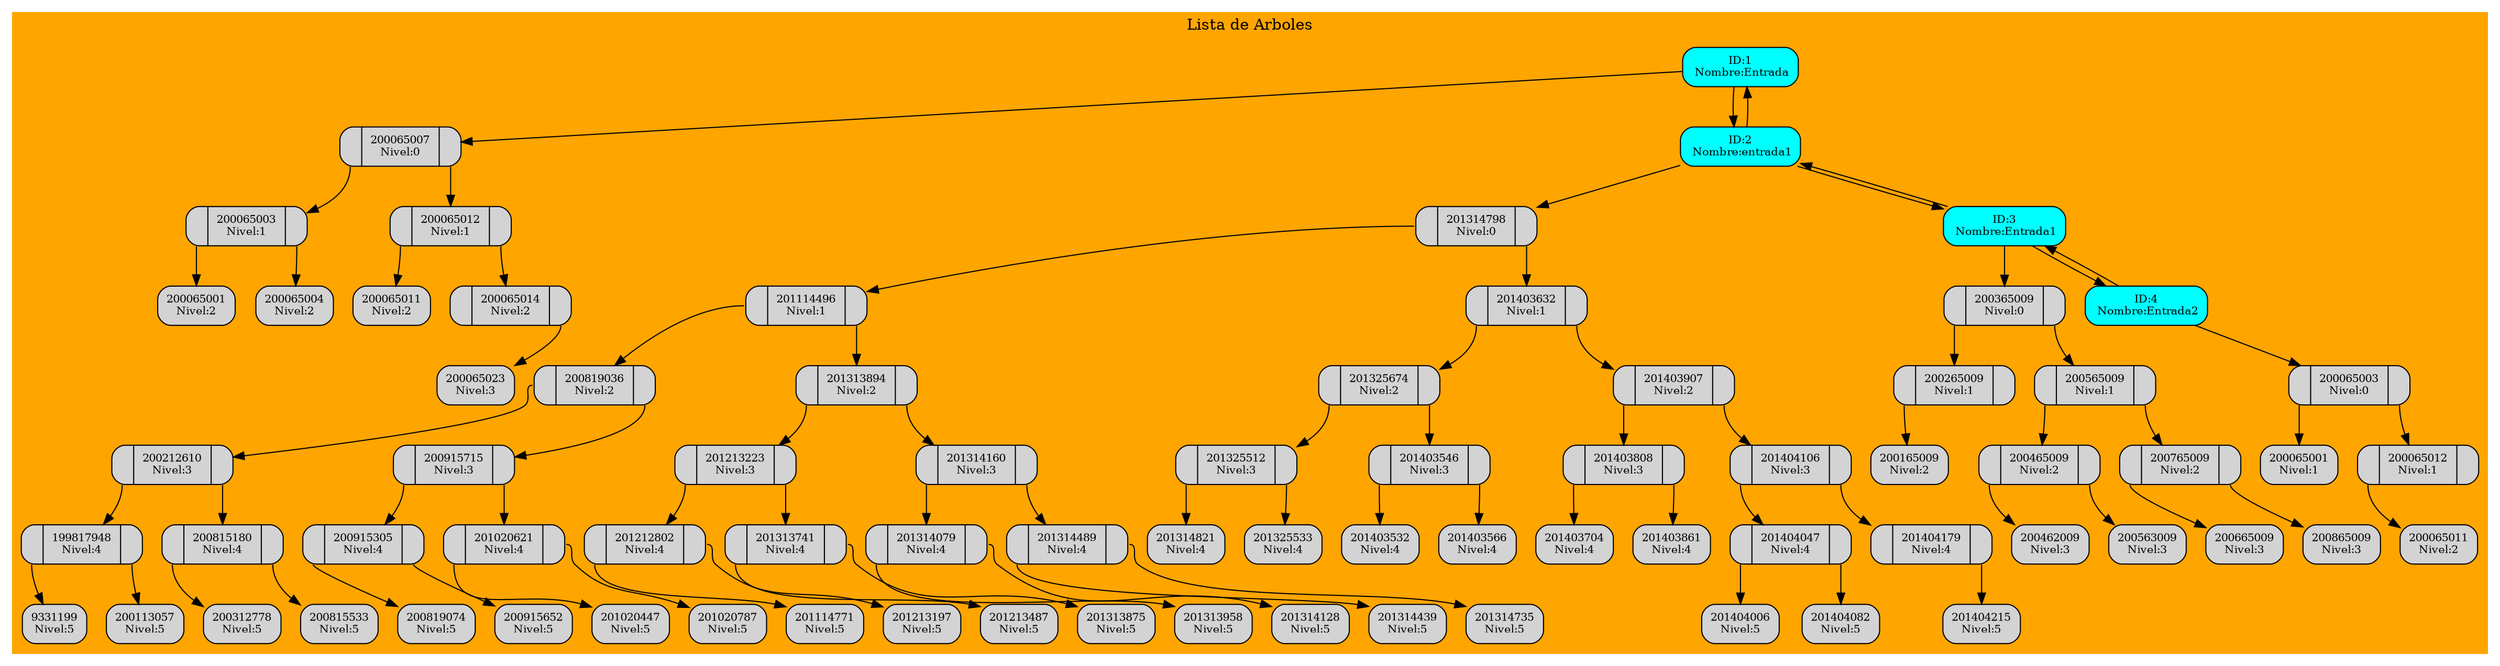 digraph g {
node [
fontsize = "10"
shape = "Mrecord"
];

subgraph cluster_1 {
node [style=filled];
"nodoD1"
[label="ID:1&#92;n Nombre:Entrada",fillcolor=cyan ];
"nodoB1" [label="<C0>|200065007&#92;nNivel:0|<C1>"];
"nodoB2" [label="<C0>|200065003&#92;nNivel:1|<C1>"];
"nodoB3" [label="200065001&#92;nNivel:2"];
nodoB2:C0->nodoB3;
"nodoB4" [label="200065004&#92;nNivel:2"];
nodoB2:C1->nodoB4;
nodoB1:C0->nodoB2;
"nodoB5" [label="<C0>|200065012&#92;nNivel:1|<C1>"];
"nodoB6" [label="200065011&#92;nNivel:2"];
nodoB5:C0->nodoB6;
"nodoB7" [label="<C0>|200065014&#92;nNivel:2|<C1>"];
"nodoB8" [label="200065023&#92;nNivel:3"];
nodoB7:C1->nodoB8;
nodoB5:C1->nodoB7;
nodoB1:C1->nodoB5;
"nodoD2"
[label="ID:2&#92;n Nombre:entrada1",fillcolor=cyan ];
"nodoB9" [label="<C0>|201314798&#92;nNivel:0|<C1>"];
"nodoB10" [label="<C0>|201114496&#92;nNivel:1|<C1>"];
"nodoB11" [label="<C0>|200819036&#92;nNivel:2|<C1>"];
"nodoB12" [label="<C0>|200212610&#92;nNivel:3|<C1>"];
"nodoB13" [label="<C0>|199817948&#92;nNivel:4|<C1>"];
"nodoB14" [label="9331199&#92;nNivel:5"];
nodoB13:C0->nodoB14;
"nodoB15" [label="200113057&#92;nNivel:5"];
nodoB13:C1->nodoB15;
nodoB12:C0->nodoB13;
"nodoB16" [label="<C0>|200815180&#92;nNivel:4|<C1>"];
"nodoB17" [label="200312778&#92;nNivel:5"];
nodoB16:C0->nodoB17;
"nodoB18" [label="200815533&#92;nNivel:5"];
nodoB16:C1->nodoB18;
nodoB12:C1->nodoB16;
nodoB11:C0->nodoB12;
"nodoB19" [label="<C0>|200915715&#92;nNivel:3|<C1>"];
"nodoB20" [label="<C0>|200915305&#92;nNivel:4|<C1>"];
"nodoB21" [label="200819074&#92;nNivel:5"];
nodoB20:C0->nodoB21;
"nodoB22" [label="200915652&#92;nNivel:5"];
nodoB20:C1->nodoB22;
nodoB19:C0->nodoB20;
"nodoB23" [label="<C0>|201020621&#92;nNivel:4|<C1>"];
"nodoB24" [label="201020447&#92;nNivel:5"];
nodoB23:C0->nodoB24;
"nodoB25" [label="201020787&#92;nNivel:5"];
nodoB23:C1->nodoB25;
nodoB19:C1->nodoB23;
nodoB11:C1->nodoB19;
nodoB10:C0->nodoB11;
"nodoB26" [label="<C0>|201313894&#92;nNivel:2|<C1>"];
"nodoB27" [label="<C0>|201213223&#92;nNivel:3|<C1>"];
"nodoB28" [label="<C0>|201212802&#92;nNivel:4|<C1>"];
"nodoB29" [label="201114771&#92;nNivel:5"];
nodoB28:C0->nodoB29;
"nodoB30" [label="201213197&#92;nNivel:5"];
nodoB28:C1->nodoB30;
nodoB27:C0->nodoB28;
"nodoB31" [label="<C0>|201313741&#92;nNivel:4|<C1>"];
"nodoB32" [label="201213487&#92;nNivel:5"];
nodoB31:C0->nodoB32;
"nodoB33" [label="201313875&#92;nNivel:5"];
nodoB31:C1->nodoB33;
nodoB27:C1->nodoB31;
nodoB26:C0->nodoB27;
"nodoB34" [label="<C0>|201314160&#92;nNivel:3|<C1>"];
"nodoB35" [label="<C0>|201314079&#92;nNivel:4|<C1>"];
"nodoB36" [label="201313958&#92;nNivel:5"];
nodoB35:C0->nodoB36;
"nodoB37" [label="201314128&#92;nNivel:5"];
nodoB35:C1->nodoB37;
nodoB34:C0->nodoB35;
"nodoB38" [label="<C0>|201314489&#92;nNivel:4|<C1>"];
"nodoB39" [label="201314439&#92;nNivel:5"];
nodoB38:C0->nodoB39;
"nodoB40" [label="201314735&#92;nNivel:5"];
nodoB38:C1->nodoB40;
nodoB34:C1->nodoB38;
nodoB26:C1->nodoB34;
nodoB10:C1->nodoB26;
nodoB9:C0->nodoB10;
"nodoB41" [label="<C0>|201403632&#92;nNivel:1|<C1>"];
"nodoB42" [label="<C0>|201325674&#92;nNivel:2|<C1>"];
"nodoB43" [label="<C0>|201325512&#92;nNivel:3|<C1>"];
"nodoB44" [label="201314821&#92;nNivel:4"];
nodoB43:C0->nodoB44;
"nodoB45" [label="201325533&#92;nNivel:4"];
nodoB43:C1->nodoB45;
nodoB42:C0->nodoB43;
"nodoB46" [label="<C0>|201403546&#92;nNivel:3|<C1>"];
"nodoB47" [label="201403532&#92;nNivel:4"];
nodoB46:C0->nodoB47;
"nodoB48" [label="201403566&#92;nNivel:4"];
nodoB46:C1->nodoB48;
nodoB42:C1->nodoB46;
nodoB41:C0->nodoB42;
"nodoB49" [label="<C0>|201403907&#92;nNivel:2|<C1>"];
"nodoB50" [label="<C0>|201403808&#92;nNivel:3|<C1>"];
"nodoB51" [label="201403704&#92;nNivel:4"];
nodoB50:C0->nodoB51;
"nodoB52" [label="201403861&#92;nNivel:4"];
nodoB50:C1->nodoB52;
nodoB49:C0->nodoB50;
"nodoB53" [label="<C0>|201404106&#92;nNivel:3|<C1>"];
"nodoB54" [label="<C0>|201404047&#92;nNivel:4|<C1>"];
"nodoB55" [label="201404006&#92;nNivel:5"];
nodoB54:C0->nodoB55;
"nodoB56" [label="201404082&#92;nNivel:5"];
nodoB54:C1->nodoB56;
nodoB53:C0->nodoB54;
"nodoB57" [label="<C0>|201404179&#92;nNivel:4|<C1>"];
"nodoB58" [label="201404215&#92;nNivel:5"];
nodoB57:C1->nodoB58;
nodoB53:C1->nodoB57;
nodoB49:C1->nodoB53;
nodoB41:C1->nodoB49;
nodoB9:C1->nodoB41;
"nodoD3"
[label="ID:3&#92;n Nombre:Entrada1",fillcolor=cyan ];
"nodoB59" [label="<C0>|200365009&#92;nNivel:0|<C1>"];
"nodoB60" [label="<C0>|200265009&#92;nNivel:1|<C1>"];
"nodoB61" [label="200165009&#92;nNivel:2"];
nodoB60:C0->nodoB61;
nodoB59:C0->nodoB60;
"nodoB62" [label="<C0>|200565009&#92;nNivel:1|<C1>"];
"nodoB63" [label="<C0>|200465009&#92;nNivel:2|<C1>"];
"nodoB64" [label="200462009&#92;nNivel:3"];
nodoB63:C0->nodoB64;
"nodoB65" [label="200563009&#92;nNivel:3"];
nodoB63:C1->nodoB65;
nodoB62:C0->nodoB63;
"nodoB66" [label="<C0>|200765009&#92;nNivel:2|<C1>"];
"nodoB67" [label="200665009&#92;nNivel:3"];
nodoB66:C0->nodoB67;
"nodoB68" [label="200865009&#92;nNivel:3"];
nodoB66:C1->nodoB68;
nodoB62:C1->nodoB66;
nodoB59:C1->nodoB62;
"nodoD4"
[label="ID:4&#92;n Nombre:Entrada2",fillcolor=cyan ];
"nodoB69" [label="<C0>|200065003&#92;nNivel:0|<C1>"];
"nodoB70" [label="200065001&#92;nNivel:1"];
nodoB69:C0->nodoB70;
"nodoB71" [label="<C0>|200065012&#92;nNivel:1|<C1>"];
"nodoB72" [label="200065011&#92;nNivel:2"];
nodoB71:C0->nodoB72;
nodoB69:C1->nodoB71;
"nodoD1"->"nodoD2";
"nodoD2"->"nodoD1";
"nodoD1"->"nodoB1";
"nodoD2"->"nodoD3";
"nodoD3"->"nodoD2";
"nodoD2"->"nodoB9";
"nodoD3"->"nodoD4";
"nodoD4"->"nodoD3";
"nodoD3"->"nodoB59";
"nodoD4"->"nodoB69";
color="orange"
style ="filled, bold"
label ="Lista de Arboles"
}}
